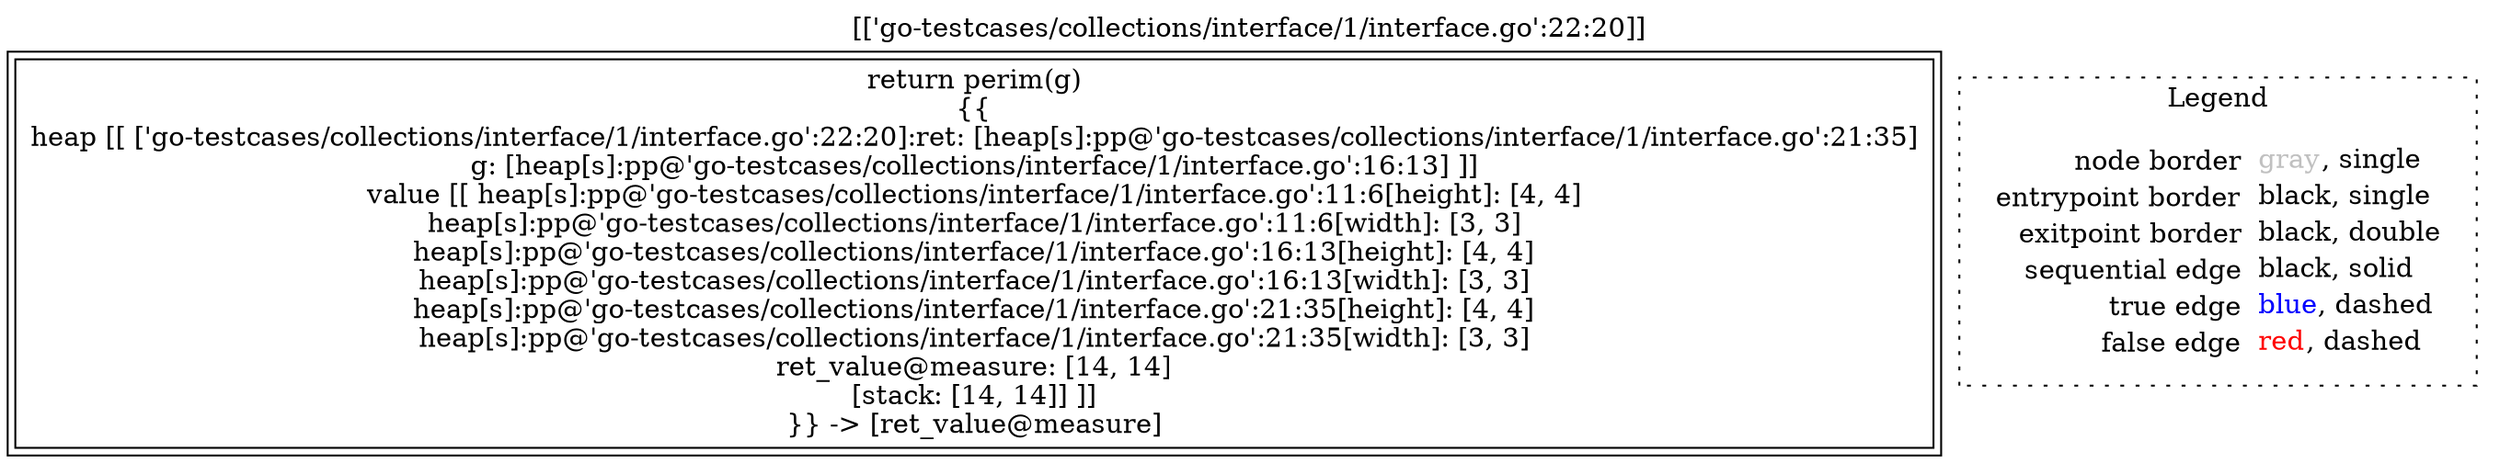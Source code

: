 digraph {
	labelloc="t";
	label="[['go-testcases/collections/interface/1/interface.go':22:20]]";
	"node0" [shape="rect",color="black",peripheries="2",label=<return perim(g)<BR/>{{<BR/>heap [[ ['go-testcases/collections/interface/1/interface.go':22:20]:ret: [heap[s]:pp@'go-testcases/collections/interface/1/interface.go':21:35]<BR/>g: [heap[s]:pp@'go-testcases/collections/interface/1/interface.go':16:13] ]]<BR/>value [[ heap[s]:pp@'go-testcases/collections/interface/1/interface.go':11:6[height]: [4, 4]<BR/>heap[s]:pp@'go-testcases/collections/interface/1/interface.go':11:6[width]: [3, 3]<BR/>heap[s]:pp@'go-testcases/collections/interface/1/interface.go':16:13[height]: [4, 4]<BR/>heap[s]:pp@'go-testcases/collections/interface/1/interface.go':16:13[width]: [3, 3]<BR/>heap[s]:pp@'go-testcases/collections/interface/1/interface.go':21:35[height]: [4, 4]<BR/>heap[s]:pp@'go-testcases/collections/interface/1/interface.go':21:35[width]: [3, 3]<BR/>ret_value@measure: [14, 14]<BR/>[stack: [14, 14]] ]]<BR/>}} -&gt; [ret_value@measure]>];
subgraph cluster_legend {
	label="Legend";
	style=dotted;
	node [shape=plaintext];
	"legend" [label=<<table border="0" cellpadding="2" cellspacing="0" cellborder="0"><tr><td align="right">node border&nbsp;</td><td align="left"><font color="gray">gray</font>, single</td></tr><tr><td align="right">entrypoint border&nbsp;</td><td align="left"><font color="black">black</font>, single</td></tr><tr><td align="right">exitpoint border&nbsp;</td><td align="left"><font color="black">black</font>, double</td></tr><tr><td align="right">sequential edge&nbsp;</td><td align="left"><font color="black">black</font>, solid</td></tr><tr><td align="right">true edge&nbsp;</td><td align="left"><font color="blue">blue</font>, dashed</td></tr><tr><td align="right">false edge&nbsp;</td><td align="left"><font color="red">red</font>, dashed</td></tr></table>>];
}

}
